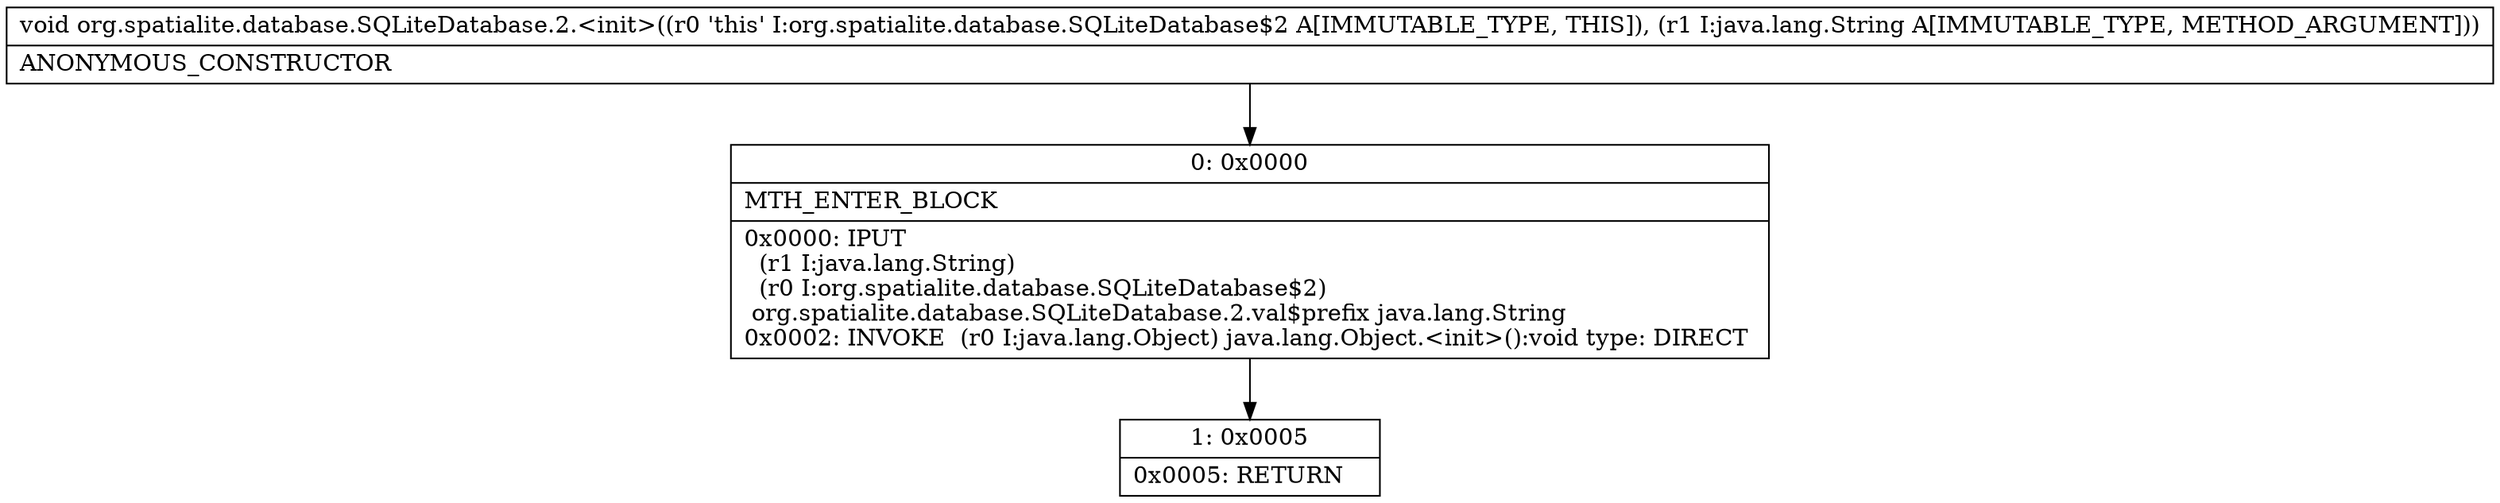 digraph "CFG fororg.spatialite.database.SQLiteDatabase.2.\<init\>(Ljava\/lang\/String;)V" {
Node_0 [shape=record,label="{0\:\ 0x0000|MTH_ENTER_BLOCK\l|0x0000: IPUT  \l  (r1 I:java.lang.String)\l  (r0 I:org.spatialite.database.SQLiteDatabase$2)\l org.spatialite.database.SQLiteDatabase.2.val$prefix java.lang.String \l0x0002: INVOKE  (r0 I:java.lang.Object) java.lang.Object.\<init\>():void type: DIRECT \l}"];
Node_1 [shape=record,label="{1\:\ 0x0005|0x0005: RETURN   \l}"];
MethodNode[shape=record,label="{void org.spatialite.database.SQLiteDatabase.2.\<init\>((r0 'this' I:org.spatialite.database.SQLiteDatabase$2 A[IMMUTABLE_TYPE, THIS]), (r1 I:java.lang.String A[IMMUTABLE_TYPE, METHOD_ARGUMENT]))  | ANONYMOUS_CONSTRUCTOR\l}"];
MethodNode -> Node_0;
Node_0 -> Node_1;
}


